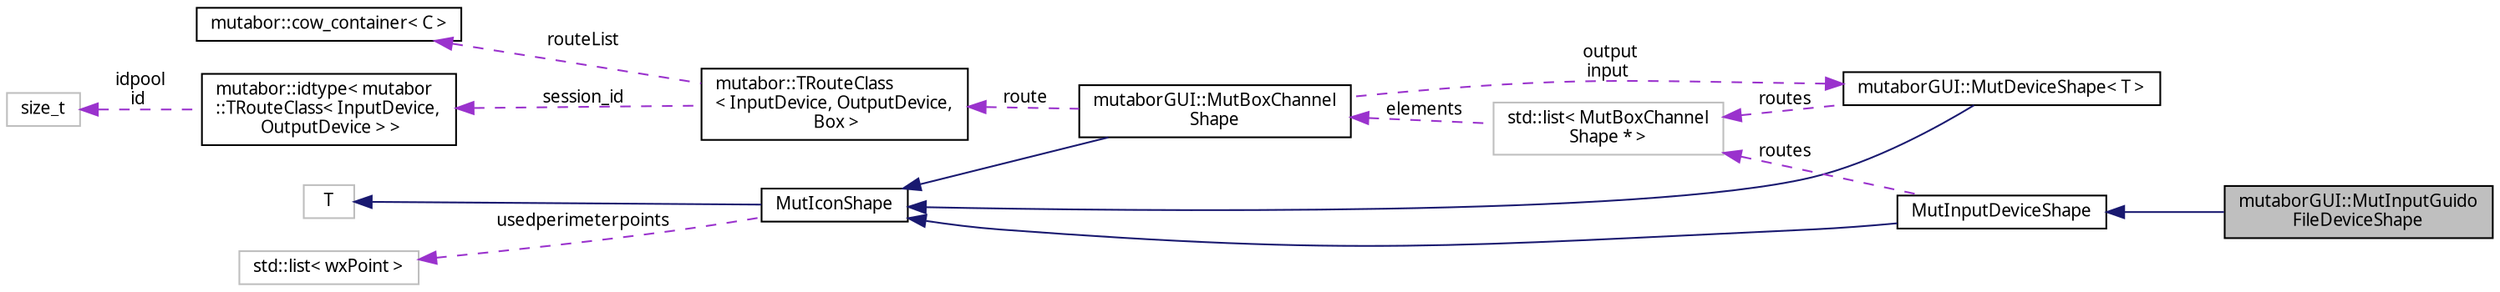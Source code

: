 digraph "mutaborGUI::MutInputGuidoFileDeviceShape"
{
  edge [fontname="Sans",fontsize="10",labelfontname="Sans",labelfontsize="10"];
  node [fontname="Sans",fontsize="10",shape=record];
  rankdir="LR";
  Node4 [label="mutaborGUI::MutInputGuido\lFileDeviceShape",height=0.2,width=0.4,color="black", fillcolor="grey75", style="filled", fontcolor="black"];
  Node5 -> Node4 [dir="back",color="midnightblue",fontsize="10",style="solid",fontname="Sans"];
  Node5 [label="MutInputDeviceShape",height=0.2,width=0.4,color="black", fillcolor="white", style="filled",URL="$d3/d4c/classmutaborGUI_1_1MutDeviceShape.html"];
  Node6 -> Node5 [dir="back",color="midnightblue",fontsize="10",style="solid",fontname="Sans"];
  Node6 [label="MutIconShape",height=0.2,width=0.4,color="black", fillcolor="white", style="filled",URL="$d5/d12/classMutIconShapeClass.html",tooltip="An icon control with static text. "];
  Node7 -> Node6 [dir="back",color="midnightblue",fontsize="10",style="solid",fontname="Sans"];
  Node7 [label="T",height=0.2,width=0.4,color="grey75", fillcolor="white", style="filled"];
  Node8 -> Node6 [dir="back",color="darkorchid3",fontsize="10",style="dashed",label=" usedperimeterpoints" ,fontname="Sans"];
  Node8 [label="std::list\< wxPoint \>",height=0.2,width=0.4,color="grey75", fillcolor="white", style="filled"];
  Node9 -> Node5 [dir="back",color="darkorchid3",fontsize="10",style="dashed",label=" routes" ,fontname="Sans"];
  Node9 [label="std::list\< MutBoxChannel\lShape * \>",height=0.2,width=0.4,color="grey75", fillcolor="white", style="filled"];
  Node10 -> Node9 [dir="back",color="darkorchid3",fontsize="10",style="dashed",label=" elements" ,fontname="Sans"];
  Node10 [label="mutaborGUI::MutBoxChannel\lShape",height=0.2,width=0.4,color="black", fillcolor="white", style="filled",URL="$d8/d8e/classmutaborGUI_1_1MutBoxChannelShape.html"];
  Node6 -> Node10 [dir="back",color="midnightblue",fontsize="10",style="solid",fontname="Sans"];
  Node11 -> Node10 [dir="back",color="darkorchid3",fontsize="10",style="dashed",label=" route" ,fontname="Sans"];
  Node11 [label="mutabor::TRouteClass\l\< InputDevice, OutputDevice,\l Box \>",height=0.2,width=0.4,color="black", fillcolor="white", style="filled",URL="$db/d05/classmutabor_1_1TRouteClass.html"];
  Node12 -> Node11 [dir="back",color="darkorchid3",fontsize="10",style="dashed",label=" routeList" ,fontname="Sans"];
  Node12 [label="mutabor::cow_container\< C \>",height=0.2,width=0.4,color="black", fillcolor="white", style="filled",URL="$df/d40/classmutabor_1_1cow__container.html"];
  Node13 -> Node11 [dir="back",color="darkorchid3",fontsize="10",style="dashed",label=" session_id" ,fontname="Sans"];
  Node13 [label="mutabor::idtype\< mutabor\l::TRouteClass\< InputDevice,\l OutputDevice \> \>",height=0.2,width=0.4,color="black", fillcolor="white", style="filled",URL="$d7/dce/classmutabor_1_1idtype.html"];
  Node14 -> Node13 [dir="back",color="darkorchid3",fontsize="10",style="dashed",label=" idpool\nid" ,fontname="Sans"];
  Node14 [label="size_t",height=0.2,width=0.4,color="grey75", fillcolor="white", style="filled"];
  Node15 -> Node10 [dir="back",color="darkorchid3",fontsize="10",style="dashed",label=" output\ninput" ,fontname="Sans"];
  Node15 [label="mutaborGUI::MutDeviceShape\< T \>",height=0.2,width=0.4,color="black", fillcolor="white", style="filled",URL="$d3/d4c/classmutaborGUI_1_1MutDeviceShape.html"];
  Node6 -> Node15 [dir="back",color="midnightblue",fontsize="10",style="solid",fontname="Sans"];
  Node9 -> Node15 [dir="back",color="darkorchid3",fontsize="10",style="dashed",label=" routes" ,fontname="Sans"];
}
